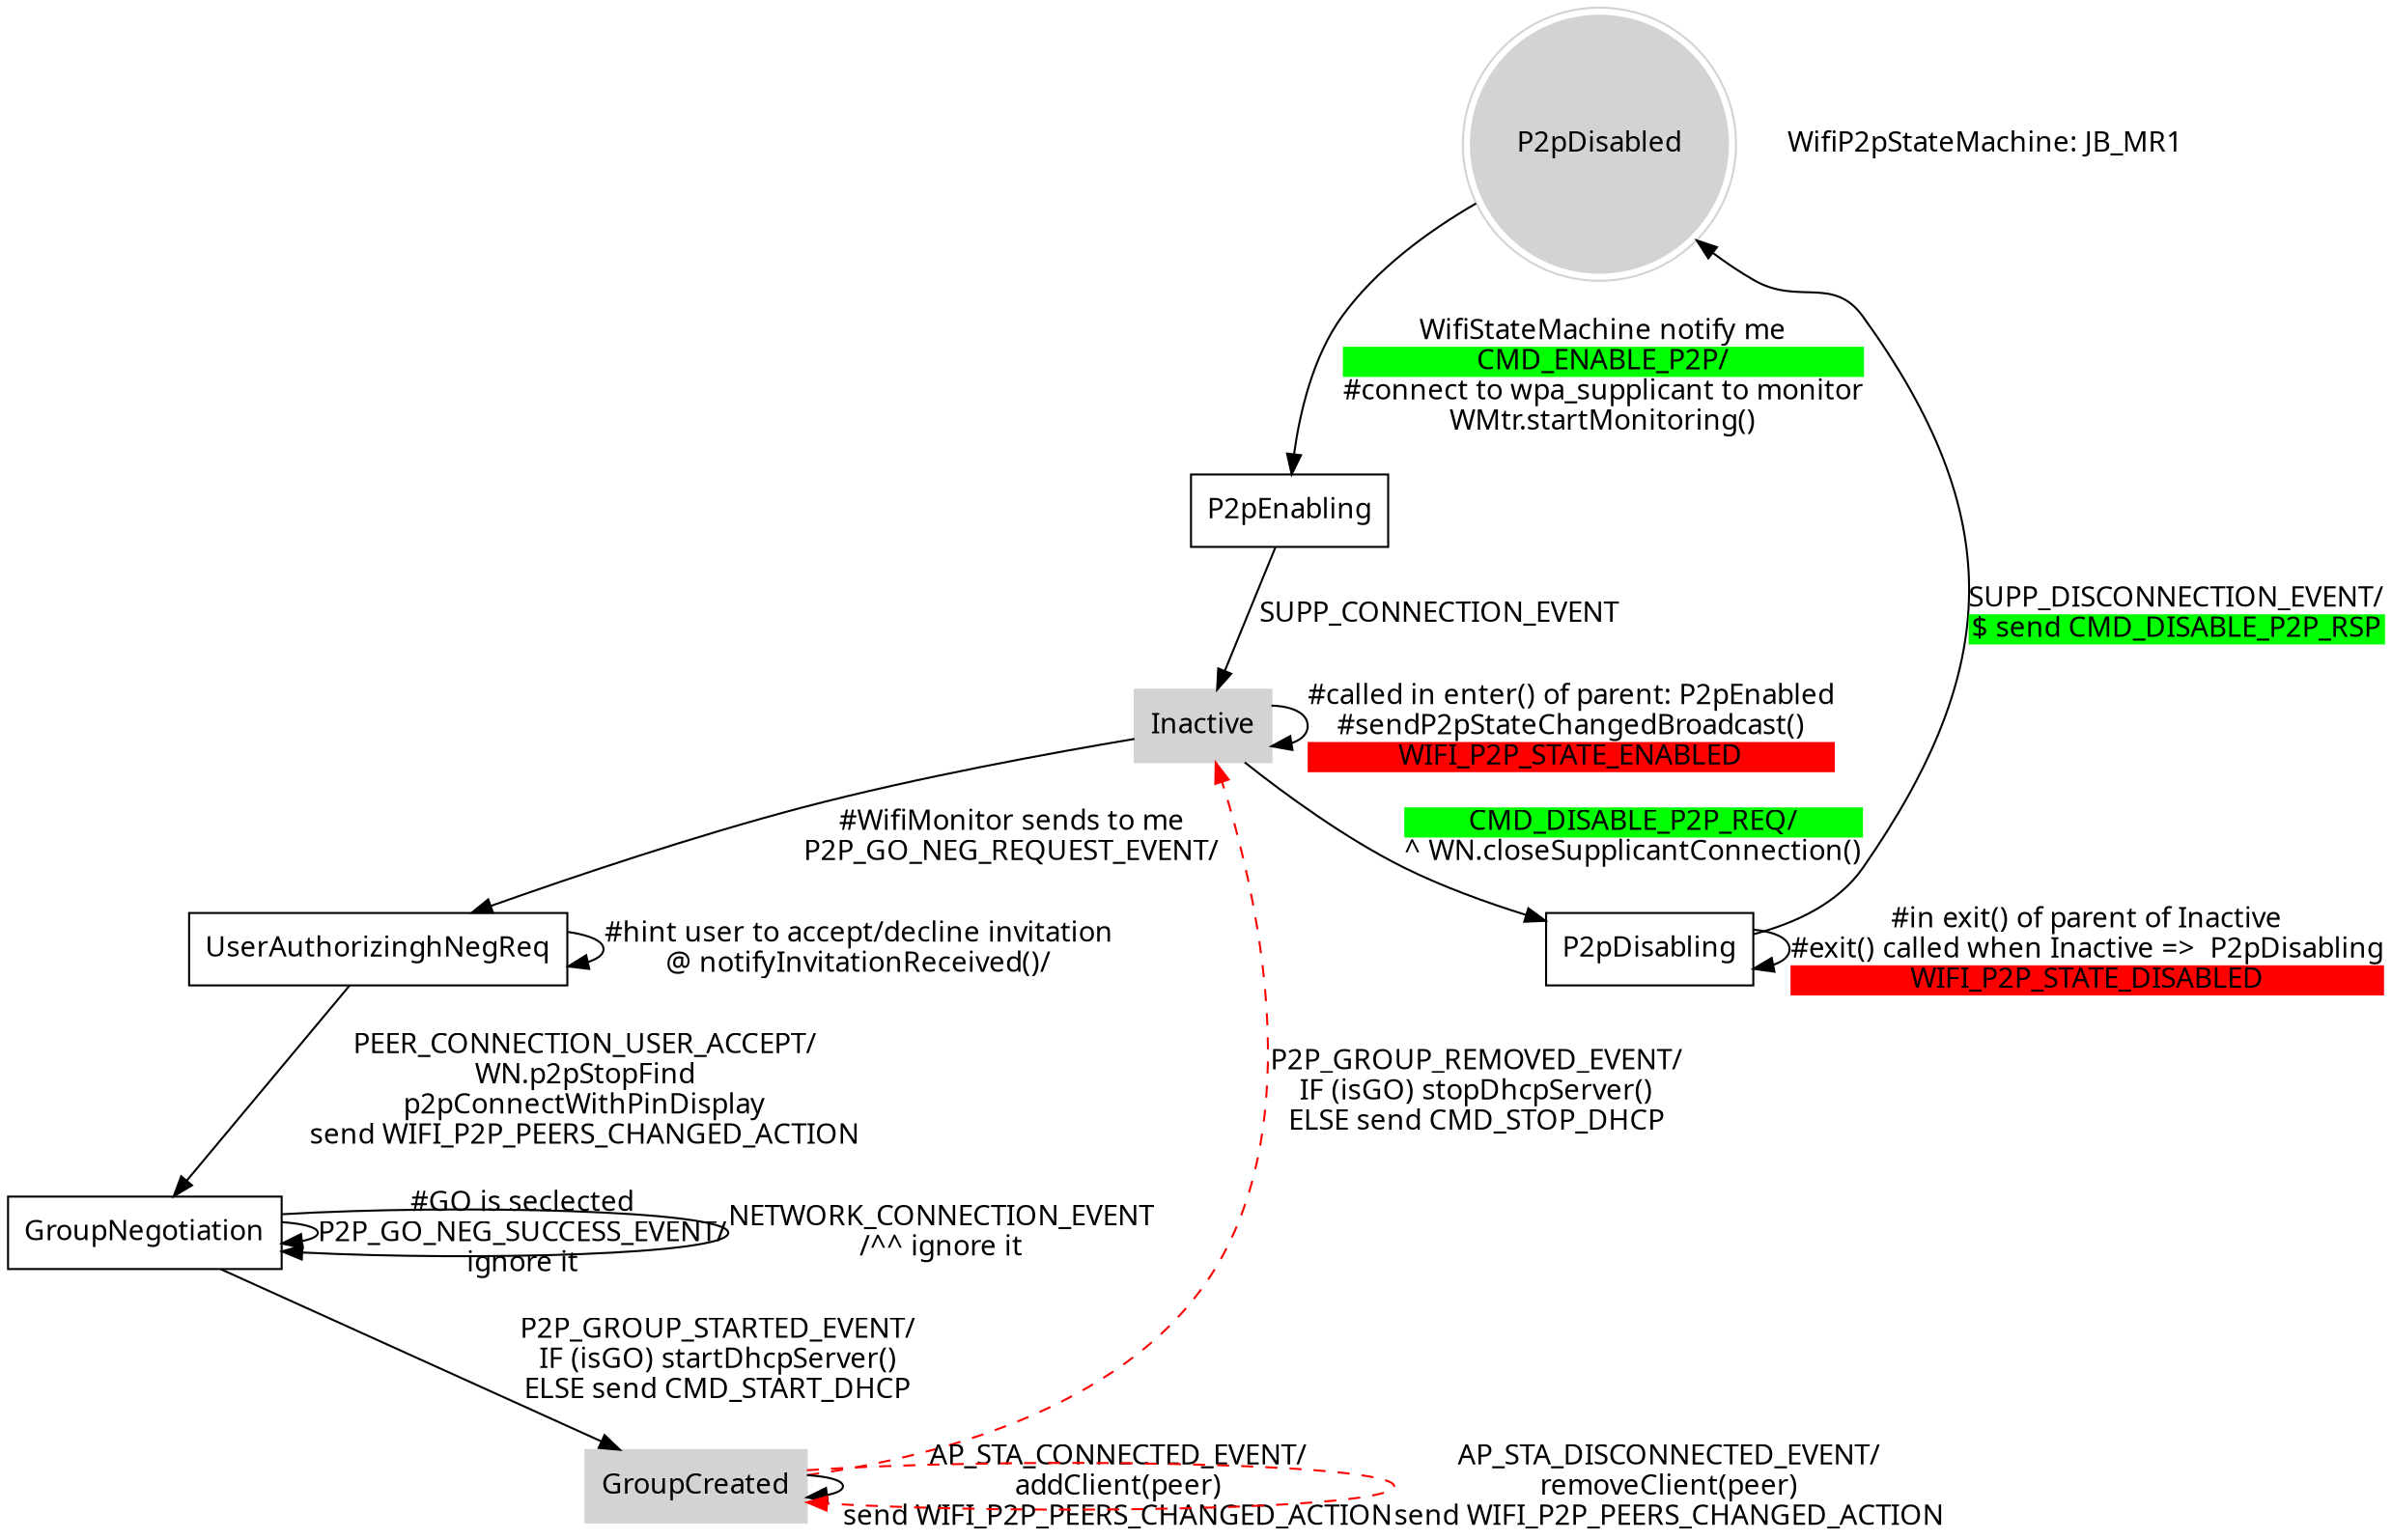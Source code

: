 
digraph automata_0 {
	size = "20, 20";
	fontname = "Microsoft YaHei";
	rotate = 180;
	node [shape = record, fontname = "Microsoft YaHei"];
	edge [fontname = "Microsoft YaHei"];
	P2pDisabled[ style = filled, shape = doublecircle, color=lightgrey ]
	P2pDisabled -> P2pEnabling[ 	label = 
		<<table cellpadding="0" cellborder="0" cellspacing="0" border="0">
			<tr>	<td>WifiStateMachine notify me</td> </tr>
			<tr>	<td bgcolor="green">CMD_ENABLE_P2P/</td> </tr>
			<tr>	<td>#connect to wpa_supplicant to monitor</td> </tr>
			<tr>	<td>WMtr.startMonitoring()</td> </tr>
		</table>>];

	Inactive [ style = filled, color=lightgrey ];
	P2pEnabling -> Inactive[ label = "SUPP_CONNECTION_EVENT " ];
	Inactive -> Inactive[ label = 
		<<table cellpadding="0" cellborder="0" cellspacing="0" border="0">
			<tr>	<td>#called in enter() of parent: P2pEnabled</td> </tr>
			<tr>	<td>#sendP2pStateChangedBroadcast()</td> </tr>
			<tr>	<td bgcolor="red">WIFI_P2P_STATE_ENABLED</td> </tr>
		</table>>];

	/*
	Inactive -> Inactive[ label = 
		<<table cellpadding="0" cellborder="0" cellspacing="0" border="0">
			<tr>	<td>#UI calls WMgr.discoverPeers() to send it</td> </tr>
			<tr>	<td>DISCOVER_PEERS/</td> </tr>
			<tr>	<td>^WN.p2pFind()</td> </tr>
			<tr>	<td>^send WIFI_P2P_DISCOVERY_CHANGED_ACTION</td> </tr>
		</table>>];
	*/
	
	/*
	Inactive -> Inactive[ label = 
		<<table cellpadding="0" cellborder="0" cellspacing="0" border="0">
			<tr>	<td>#WifiMonitor sends to me</td> </tr>
			<tr>	<td>P2P_DEVICE_FOUND_EVENT/</td> </tr>
			<tr>	<td>^update WifiP2pDeviceList</td> </tr>
			<tr>	<td>^send WIFI_P2P_PEERS_CHANGED_ACTION</td> </tr>
		</table>>];
	*/
	
	//Inactive -> Inactive[ label = "P2P_PROV_DISC_PBC_REQ_EVENT #peer requests to P2P/\n ignore it" ];
	
	Inactive -> P2pDisabling[ label = 
		<<table cellpadding="0" cellborder="0" cellspacing="0" border="0">
			<tr>	<td bgcolor="green">CMD_DISABLE_P2P_REQ/</td> </tr>
			<tr>	<td>^ WN.closeSupplicantConnection()</td> </tr>
		</table>>];

	P2pDisabling -> P2pDisabling[ label = 
		<<table cellpadding="0" cellborder="0" cellspacing="0" border="0">
			<tr>	<td>#in exit() of parent of Inactive</td> </tr>
			<tr>	<td>#exit() called when Inactive =&gt;  P2pDisabling</td> </tr>			
			<tr>	<td bgcolor="red">WIFI_P2P_STATE_DISABLED</td> </tr>
		</table>>];

	P2pDisabling -> P2pDisabled[ label = 
		<<table cellpadding="0" cellborder="0" cellspacing="0" border="0">
			<tr>	<td>SUPP_DISCONNECTION_EVENT/</td> </tr>
			<tr>	<td bgcolor="green">$ send CMD_DISABLE_P2P_RSP</td> </tr>			
		</table>>];

	Inactive -> UserAuthorizinghNegReq[ 	label = 
		<<table cellpadding="0" cellborder="0" cellspacing="0" border="0">
			<tr>	<td>#WifiMonitor sends to me</td> </tr>
			<tr>	<td>P2P_GO_NEG_REQUEST_EVENT/</td> </tr>
		</table>>];
		
	UserAuthorizinghNegReq-> UserAuthorizinghNegReq[ label = 
		<<table cellpadding="0" cellborder="0" cellspacing="0" border="0">
			<tr>	<td>#hint user to accept/decline invitation</td> </tr>
			<tr>	<td>@ notifyInvitationReceived()/</td> </tr>
		</table>>];
		
	UserAuthorizinghNegReq-> GroupNegotiation[ label = 
		<<table cellpadding="0" cellborder="0" cellspacing="0" border="0">
			<tr>	<td>PEER_CONNECTION_USER_ACCEPT/</td> </tr>
			<tr>	<td>WN.p2pStopFind</td> </tr>
			<tr>	<td>p2pConnectWithPinDisplay</td> </tr>
			<tr>	<td>send WIFI_P2P_PEERS_CHANGED_ACTION</td> </tr>
		</table>>];
	
	GroupNegotiation -> GroupNegotiation[ label = 
		<<table cellpadding="0" cellborder="0" cellspacing="0" border="0">
			<tr>	<td>#GO is seclected</td> </tr>
			<tr>	<td>P2P_GO_NEG_SUCCESS_EVENT/</td> </tr>
			<tr>	<td>ignore it</td> </tr>
		</table>>];
	GroupNegotiation -> GroupNegotiation[ label = "NETWORK_CONNECTION_EVENT\n /^^ ignore it " ];
	GroupNegotiation -> GroupCreated[ label = 
		<<table cellpadding="0" cellborder="0" cellspacing="0" border="0">
			<tr>	<td>P2P_GROUP_STARTED_EVENT/</td> </tr>
			<tr>	<td>IF (isGO) startDhcpServer()</td> </tr>
			<tr>	<td>ELSE send CMD_START_DHCP</td> </tr>
		</table>> ];

	GroupCreated [ style = filled, color=lightgrey ];
	GroupCreated -> GroupCreated[ label = 
		<<table cellpadding="0" cellborder="0" cellspacing="0" border="0">
			<tr>	<td>AP_STA_CONNECTED_EVENT/</td> </tr>
			<tr>	<td>addClient(peer)</td> </tr>
			<tr>	<td>send WIFI_P2P_PEERS_CHANGED_ACTION</td> </tr>
		</table>>];
		
	GroupCreated -> GroupCreated[ label = 
		<<table cellpadding="0" cellborder="0" cellspacing="0" border="0">
			<tr>	<td>AP_STA_DISCONNECTED_EVENT/</td> </tr>
			<tr>	<td>removeClient(peer)</td> </tr>
			<tr>	<td>send WIFI_P2P_PEERS_CHANGED_ACTION</td> </tr>
		</table>>,  style=dashed, color=red ];
	
	GroupCreated -> Inactive[ label = 
		<<table cellpadding="0" cellborder="0" cellspacing="0" border="0">
			<tr>	<td>P2P_GROUP_REMOVED_EVENT/</td> </tr>
			<tr>	<td>IF (isGO) stopDhcpServer()</td> </tr>
			<tr>	<td>ELSE send CMD_STOP_DHCP</td> </tr>
		</table>>, style=dashed, color=red ];
	"WifiP2pStateMachine: JB_MR1" [ shape = plaintext ]; }

